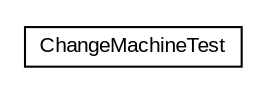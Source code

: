 #!/usr/local/bin/dot
#
# Class diagram 
# Generated by UMLGraph version R5_6 (http://www.umlgraph.org/)
#

digraph G {
	edge [fontname="arial",fontsize=10,labelfontname="arial",labelfontsize=10];
	node [fontname="arial",fontsize=10,shape=plaintext];
	nodesep=0.25;
	ranksep=0.5;
	// java_oo.changemachine.ChangeMachineTest
	c1575 [label=<<table title="java_oo.changemachine.ChangeMachineTest" border="0" cellborder="1" cellspacing="0" cellpadding="2" port="p" href="./ChangeMachineTest.html">
		<tr><td><table border="0" cellspacing="0" cellpadding="1">
<tr><td align="center" balign="center"> ChangeMachineTest </td></tr>
		</table></td></tr>
		</table>>, URL="./ChangeMachineTest.html", fontname="arial", fontcolor="black", fontsize=10.0];
}

